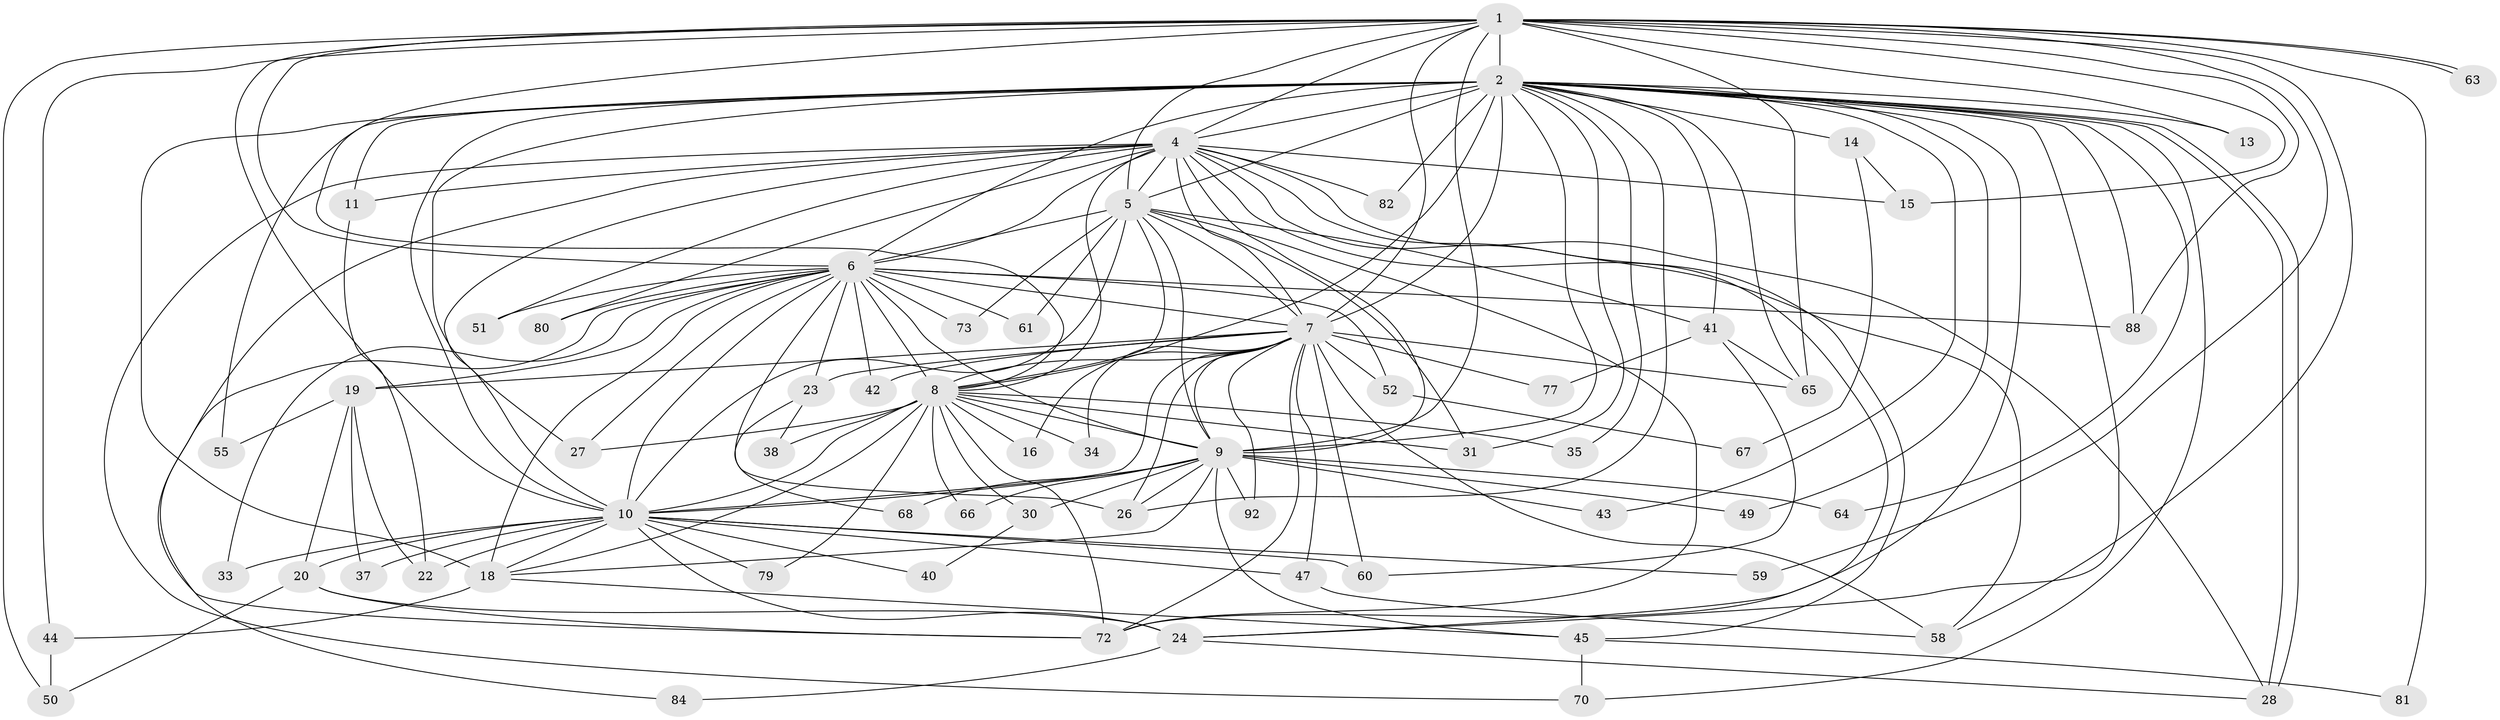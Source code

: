 // original degree distribution, {21: 0.018867924528301886, 27: 0.009433962264150943, 22: 0.018867924528301886, 16: 0.009433962264150943, 24: 0.009433962264150943, 25: 0.009433962264150943, 20: 0.009433962264150943, 19: 0.009433962264150943, 3: 0.2358490566037736, 2: 0.5471698113207547, 5: 0.0660377358490566, 9: 0.009433962264150943, 6: 0.009433962264150943, 4: 0.03773584905660377}
// Generated by graph-tools (version 1.1) at 2025/17/03/04/25 18:17:40]
// undirected, 63 vertices, 169 edges
graph export_dot {
graph [start="1"]
  node [color=gray90,style=filled];
  1;
  2 [super="+3+86+83+95+94+32"];
  4 [super="+76+17+36+12+54"];
  5;
  6 [super="+29"];
  7;
  8 [super="+39+21+25"];
  9;
  10 [super="+57"];
  11;
  13;
  14;
  15;
  16;
  18 [super="+100+78+56"];
  19 [super="+48"];
  20 [super="+62+74"];
  22;
  23;
  24 [super="+46+53+89"];
  26 [super="+91"];
  27;
  28 [super="+106"];
  30;
  31 [super="+96"];
  33;
  34;
  35;
  37;
  38;
  40;
  41;
  42;
  43;
  44;
  45 [super="+71"];
  47;
  49 [super="+75"];
  50;
  51;
  52;
  55;
  58 [super="+87+69"];
  59;
  60 [super="+90"];
  61;
  63;
  64;
  65 [super="+98+103"];
  66;
  67;
  68;
  70 [super="+101"];
  72 [super="+104+85"];
  73;
  77;
  79;
  80;
  81;
  82;
  84;
  88;
  92;
  1 -- 2 [weight=2];
  1 -- 4;
  1 -- 5;
  1 -- 6;
  1 -- 7;
  1 -- 8 [weight=2];
  1 -- 9;
  1 -- 10;
  1 -- 13;
  1 -- 15;
  1 -- 44;
  1 -- 50;
  1 -- 59;
  1 -- 63;
  1 -- 63;
  1 -- 65;
  1 -- 81;
  1 -- 88;
  1 -- 58;
  2 -- 4 [weight=3];
  2 -- 5 [weight=2];
  2 -- 6 [weight=3];
  2 -- 7 [weight=2];
  2 -- 8 [weight=3];
  2 -- 9 [weight=2];
  2 -- 10 [weight=3];
  2 -- 11;
  2 -- 28;
  2 -- 28;
  2 -- 35;
  2 -- 55;
  2 -- 64;
  2 -- 70;
  2 -- 13;
  2 -- 14 [weight=2];
  2 -- 82;
  2 -- 26;
  2 -- 27;
  2 -- 31;
  2 -- 41;
  2 -- 43;
  2 -- 49 [weight=2];
  2 -- 65;
  2 -- 88;
  2 -- 18 [weight=2];
  2 -- 72;
  2 -- 24;
  4 -- 5 [weight=2];
  4 -- 6;
  4 -- 7 [weight=2];
  4 -- 8;
  4 -- 9;
  4 -- 10 [weight=2];
  4 -- 11;
  4 -- 80;
  4 -- 28;
  4 -- 70;
  4 -- 82;
  4 -- 58;
  4 -- 51;
  4 -- 72;
  4 -- 24;
  4 -- 15;
  4 -- 45;
  5 -- 6;
  5 -- 7;
  5 -- 8;
  5 -- 9;
  5 -- 10 [weight=2];
  5 -- 31;
  5 -- 41;
  5 -- 61;
  5 -- 73;
  5 -- 72;
  6 -- 7;
  6 -- 8;
  6 -- 9;
  6 -- 10;
  6 -- 18 [weight=2];
  6 -- 19;
  6 -- 23;
  6 -- 33;
  6 -- 42;
  6 -- 51;
  6 -- 52;
  6 -- 61;
  6 -- 73;
  6 -- 80;
  6 -- 84;
  6 -- 88;
  6 -- 26;
  6 -- 27;
  7 -- 8;
  7 -- 9;
  7 -- 10;
  7 -- 16;
  7 -- 19;
  7 -- 23;
  7 -- 26;
  7 -- 34;
  7 -- 42;
  7 -- 47;
  7 -- 52;
  7 -- 58;
  7 -- 65;
  7 -- 72;
  7 -- 77;
  7 -- 92;
  7 -- 60 [weight=2];
  8 -- 9;
  8 -- 10;
  8 -- 16;
  8 -- 35;
  8 -- 38;
  8 -- 66;
  8 -- 72;
  8 -- 79;
  8 -- 31;
  8 -- 34;
  8 -- 30;
  8 -- 18;
  8 -- 27;
  9 -- 10;
  9 -- 30;
  9 -- 43;
  9 -- 45;
  9 -- 49;
  9 -- 64;
  9 -- 66;
  9 -- 68;
  9 -- 92;
  9 -- 26;
  9 -- 18;
  10 -- 18;
  10 -- 20;
  10 -- 22;
  10 -- 24;
  10 -- 33;
  10 -- 37;
  10 -- 40;
  10 -- 47;
  10 -- 60;
  10 -- 79;
  10 -- 59;
  11 -- 22;
  14 -- 15;
  14 -- 67;
  18 -- 44;
  18 -- 45;
  19 -- 20;
  19 -- 37;
  19 -- 55;
  19 -- 22;
  20 -- 24;
  20 -- 50;
  20 -- 72;
  23 -- 38;
  23 -- 68;
  24 -- 28;
  24 -- 84;
  30 -- 40;
  41 -- 60;
  41 -- 77;
  41 -- 65;
  44 -- 50;
  45 -- 70;
  45 -- 81;
  47 -- 58;
  52 -- 67;
}
